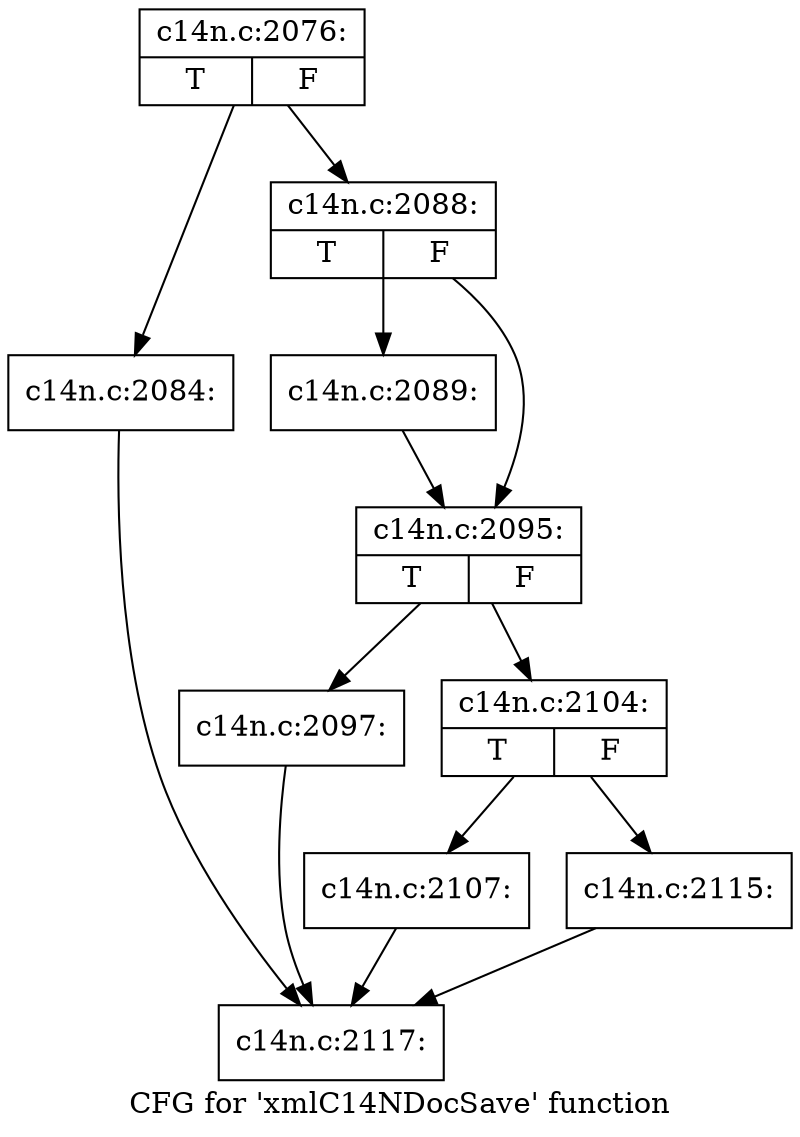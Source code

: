 digraph "CFG for 'xmlC14NDocSave' function" {
	label="CFG for 'xmlC14NDocSave' function";

	Node0x4a84620 [shape=record,label="{c14n.c:2076:|{<s0>T|<s1>F}}"];
	Node0x4a84620 -> Node0x4a907f0;
	Node0x4a84620 -> Node0x4a90840;
	Node0x4a907f0 [shape=record,label="{c14n.c:2084:}"];
	Node0x4a907f0 -> Node0x4a8eb10;
	Node0x4a90840 [shape=record,label="{c14n.c:2088:|{<s0>T|<s1>F}}"];
	Node0x4a90840 -> Node0x4a91030;
	Node0x4a90840 -> Node0x4a91080;
	Node0x4a91030 [shape=record,label="{c14n.c:2089:}"];
	Node0x4a91030 -> Node0x4a91080;
	Node0x4a91080 [shape=record,label="{c14n.c:2095:|{<s0>T|<s1>F}}"];
	Node0x4a91080 -> Node0x4a91c20;
	Node0x4a91080 -> Node0x4a91f50;
	Node0x4a91c20 [shape=record,label="{c14n.c:2097:}"];
	Node0x4a91c20 -> Node0x4a8eb10;
	Node0x4a91f50 [shape=record,label="{c14n.c:2104:|{<s0>T|<s1>F}}"];
	Node0x4a91f50 -> Node0x4a92d90;
	Node0x4a91f50 -> Node0x4a92de0;
	Node0x4a92d90 [shape=record,label="{c14n.c:2107:}"];
	Node0x4a92d90 -> Node0x4a8eb10;
	Node0x4a92de0 [shape=record,label="{c14n.c:2115:}"];
	Node0x4a92de0 -> Node0x4a8eb10;
	Node0x4a8eb10 [shape=record,label="{c14n.c:2117:}"];
}
